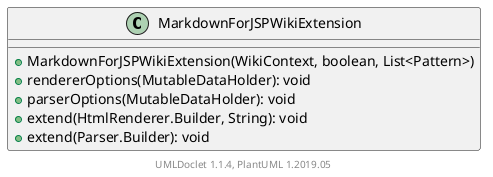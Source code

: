 @startuml

    class MarkdownForJSPWikiExtension [[MarkdownForJSPWikiExtension.html]] {
        +MarkdownForJSPWikiExtension(WikiContext, boolean, List<Pattern>)
        +rendererOptions(MutableDataHolder): void
        +parserOptions(MutableDataHolder): void
        +extend(HtmlRenderer.Builder, String): void
        +extend(Parser.Builder): void
    }


    center footer UMLDoclet 1.1.4, PlantUML 1.2019.05
@enduml
